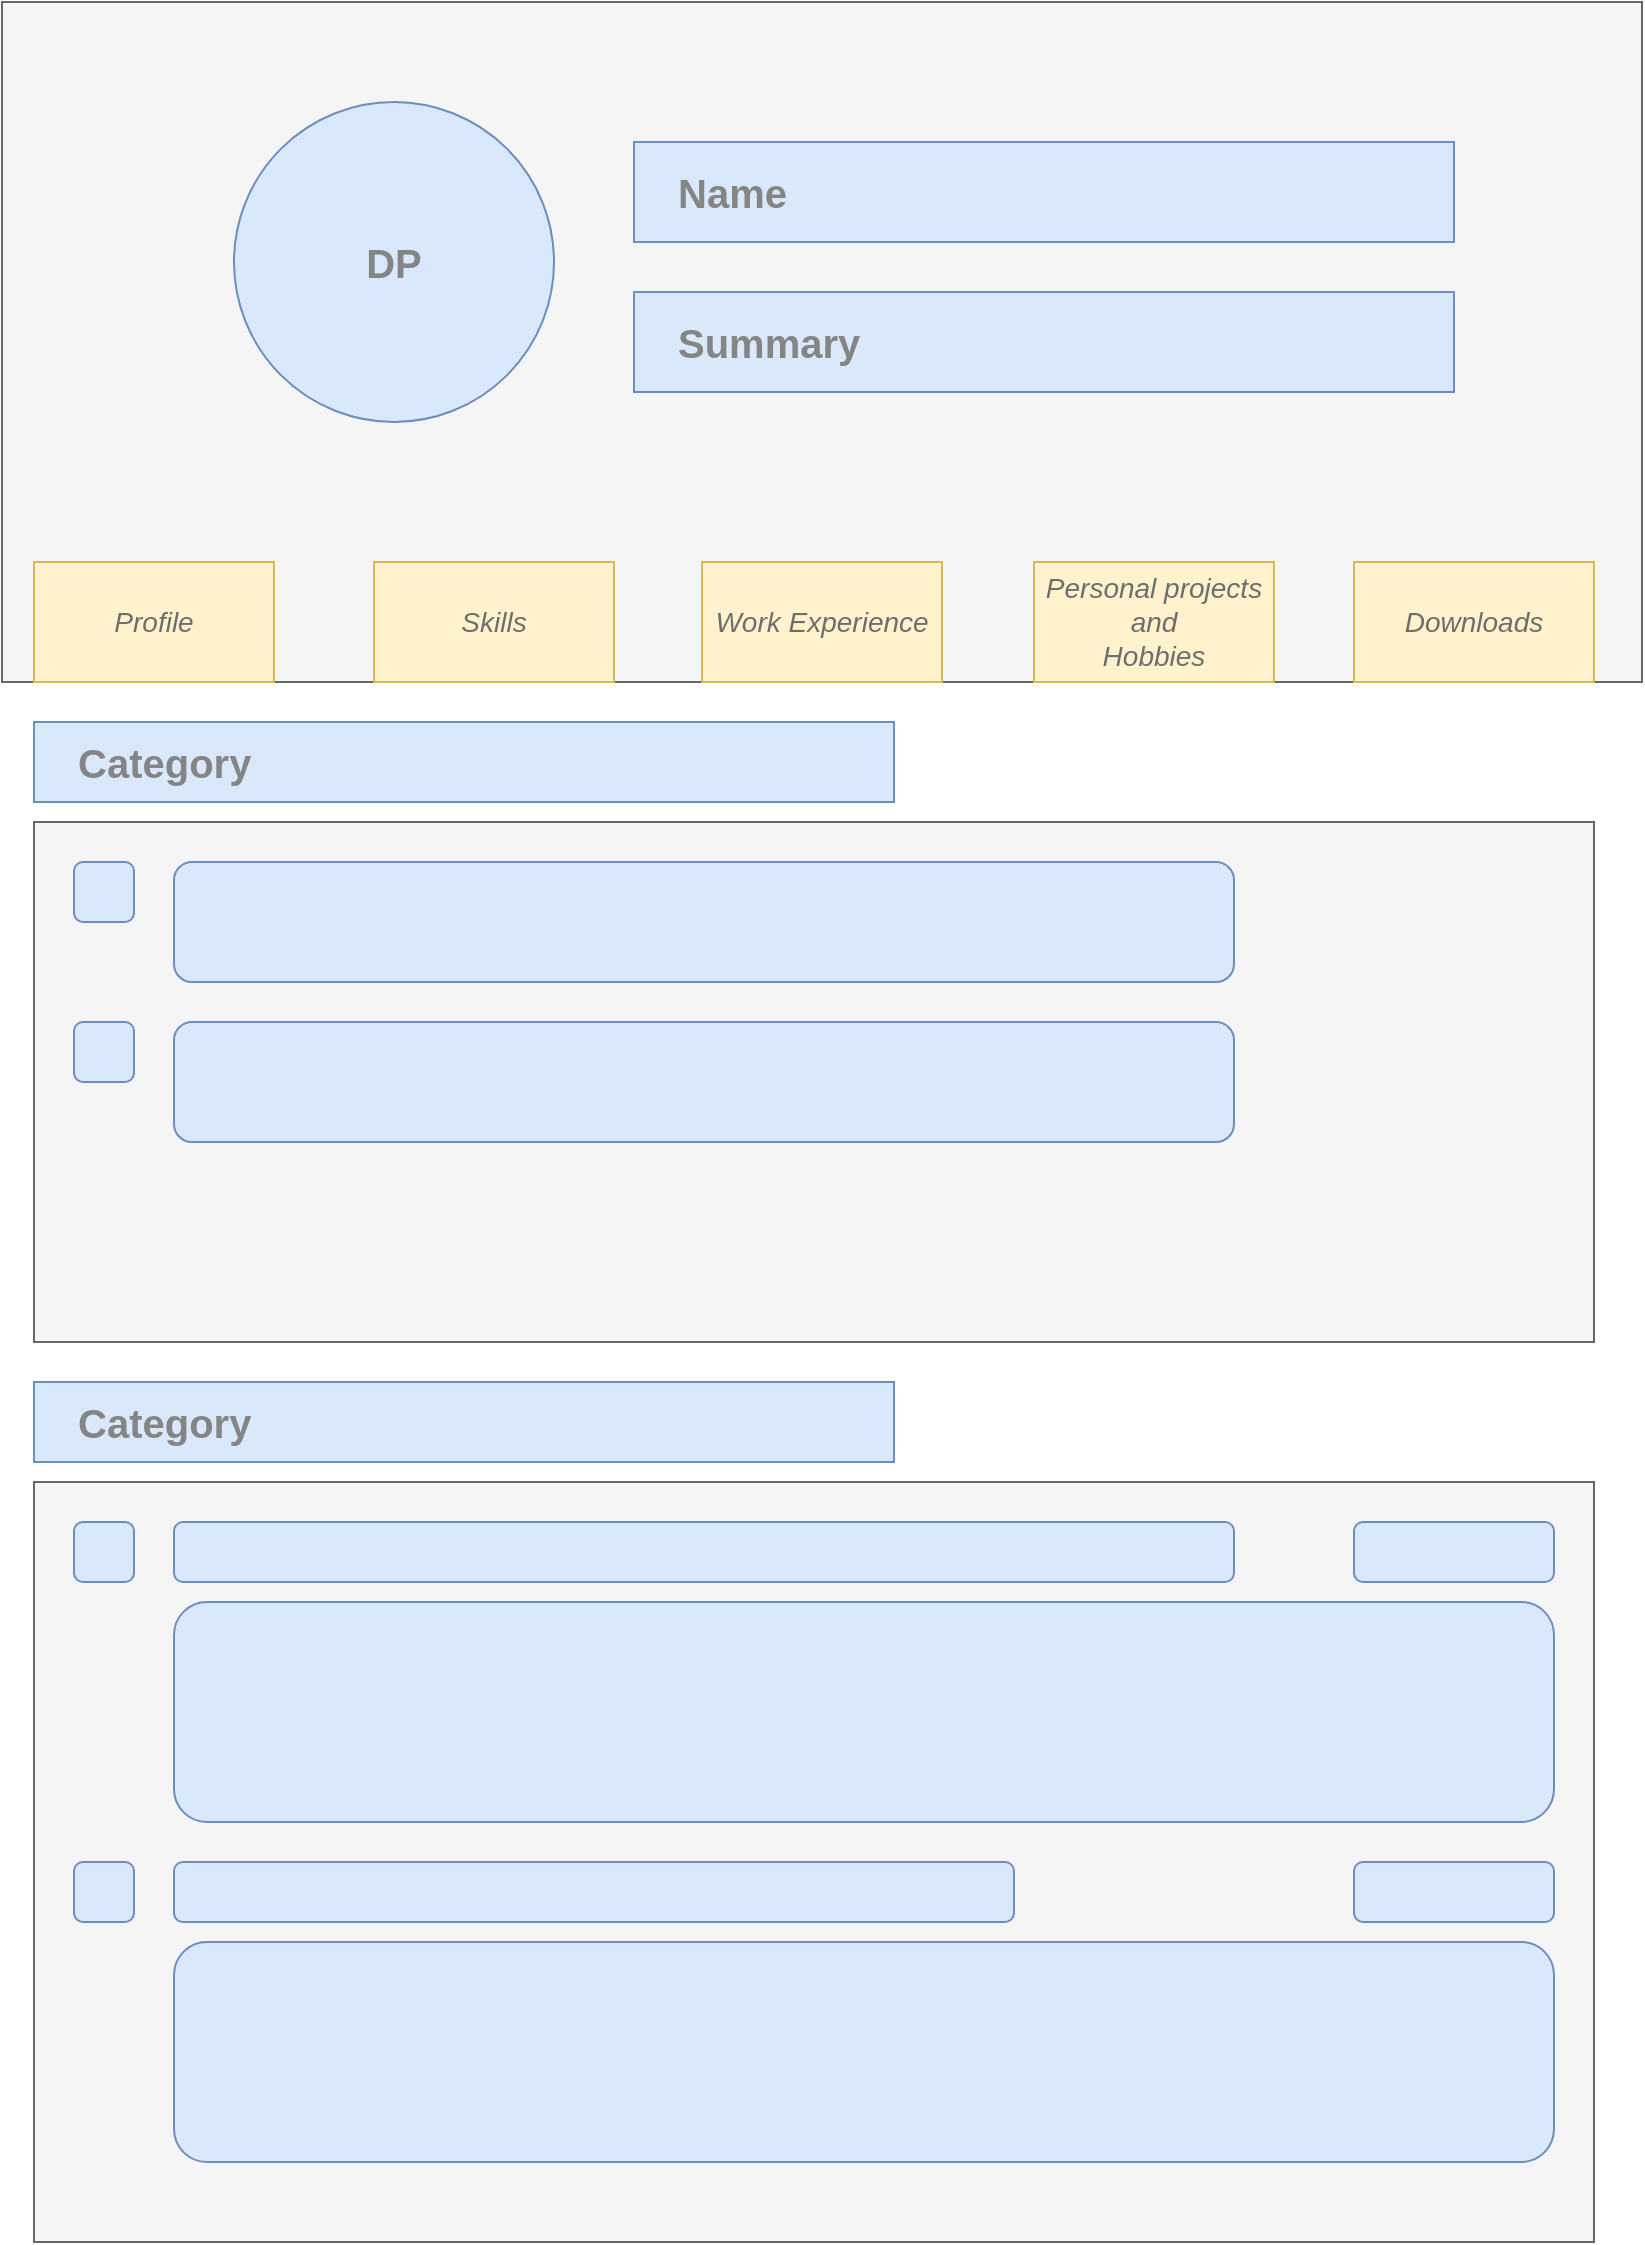 <mxfile version="13.6.5">
    <diagram id="11g-v3EIjomnrVHuHFAP" name="Page-1">
        <mxGraphModel dx="1341" dy="322" grid="1" gridSize="10" guides="1" tooltips="1" connect="1" arrows="1" fold="1" page="1" pageScale="1" pageWidth="827" pageHeight="1169" math="0" shadow="0">
            <root>
                <mxCell id="0"/>
                <mxCell id="1" parent="0"/>
                <mxCell id="3" value="" style="rounded=0;whiteSpace=wrap;html=1;fillColor=#f5f5f5;strokeColor=#666666;fontColor=#333333;" parent="1" vertex="1">
                    <mxGeometry x="4" width="820" height="340" as="geometry"/>
                </mxCell>
                <mxCell id="5" value="DP" style="ellipse;whiteSpace=wrap;html=1;aspect=fixed;fillColor=#dae8fc;strokeColor=#6c8ebf;fontSize=20;fontStyle=1;fontColor=#858585;" parent="1" vertex="1">
                    <mxGeometry x="120" y="50" width="160" height="160" as="geometry"/>
                </mxCell>
                <mxCell id="6" value="Name" style="rounded=0;whiteSpace=wrap;html=1;fillColor=#dae8fc;strokeColor=#6c8ebf;align=left;spacingLeft=20;fontSize=20;fontStyle=1;fontColor=#858585;" parent="1" vertex="1">
                    <mxGeometry x="320" y="70" width="410" height="50" as="geometry"/>
                </mxCell>
                <mxCell id="7" value="Summary" style="rounded=0;whiteSpace=wrap;html=1;fillColor=#dae8fc;strokeColor=#6c8ebf;align=left;spacingLeft=20;fontSize=20;fontStyle=1;fontColor=#858585;" parent="1" vertex="1">
                    <mxGeometry x="320" y="145" width="410" height="50" as="geometry"/>
                </mxCell>
                <mxCell id="8" value="Profile" style="rounded=0;whiteSpace=wrap;html=1;fillColor=#fff2cc;strokeColor=#d6b656;fontSize=14;fontStyle=2;fontColor=#6E6E6E;" parent="1" vertex="1">
                    <mxGeometry x="20" y="280" width="120" height="60" as="geometry"/>
                </mxCell>
                <mxCell id="9" value="Skills" style="rounded=0;whiteSpace=wrap;html=1;fillColor=#fff2cc;strokeColor=#d6b656;fontSize=14;fontStyle=2;fontColor=#6E6E6E;" parent="1" vertex="1">
                    <mxGeometry x="190" y="280" width="120" height="60" as="geometry"/>
                </mxCell>
                <mxCell id="10" value="Work Experience" style="rounded=0;whiteSpace=wrap;html=1;fillColor=#fff2cc;strokeColor=#d6b656;fontSize=14;fontStyle=2;fontColor=#6E6E6E;" parent="1" vertex="1">
                    <mxGeometry x="354" y="280" width="120" height="60" as="geometry"/>
                </mxCell>
                <mxCell id="11" value="Personal projects&lt;br style=&quot;font-size: 14px;&quot;&gt;and&lt;br style=&quot;font-size: 14px;&quot;&gt;Hobbies" style="rounded=0;whiteSpace=wrap;html=1;fillColor=#fff2cc;strokeColor=#d6b656;fontSize=14;fontStyle=2;fontColor=#6E6E6E;" parent="1" vertex="1">
                    <mxGeometry x="520" y="280" width="120" height="60" as="geometry"/>
                </mxCell>
                <mxCell id="12" value="Downloads" style="rounded=0;whiteSpace=wrap;html=1;fillColor=#fff2cc;strokeColor=#d6b656;fontSize=14;fontStyle=2;fontColor=#6E6E6E;" parent="1" vertex="1">
                    <mxGeometry x="680" y="280" width="120" height="60" as="geometry"/>
                </mxCell>
                <mxCell id="13" value="Category" style="rounded=0;whiteSpace=wrap;html=1;fillColor=#dae8fc;strokeColor=#6c8ebf;align=left;spacingLeft=20;fontSize=20;fontStyle=1;fontColor=#858585;" parent="1" vertex="1">
                    <mxGeometry x="20" y="360" width="430" height="40" as="geometry"/>
                </mxCell>
                <mxCell id="14" value="" style="rounded=0;whiteSpace=wrap;html=1;fillColor=#f5f5f5;strokeColor=#666666;fontColor=#333333;" parent="1" vertex="1">
                    <mxGeometry x="20" y="410" width="780" height="260" as="geometry"/>
                </mxCell>
                <mxCell id="15" value="Category" style="rounded=0;whiteSpace=wrap;html=1;fillColor=#dae8fc;strokeColor=#6c8ebf;align=left;spacingLeft=20;fontSize=20;fontStyle=1;fontColor=#858585;" parent="1" vertex="1">
                    <mxGeometry x="20" y="690" width="430" height="40" as="geometry"/>
                </mxCell>
                <mxCell id="16" value="" style="rounded=0;whiteSpace=wrap;html=1;fillColor=#f5f5f5;strokeColor=#666666;fontColor=#333333;" parent="1" vertex="1">
                    <mxGeometry x="20" y="740" width="780" height="380" as="geometry"/>
                </mxCell>
                <mxCell id="17" value="" style="rounded=1;whiteSpace=wrap;html=1;fillColor=#dae8fc;strokeColor=#6c8ebf;" parent="1" vertex="1">
                    <mxGeometry x="40" y="430" width="30" height="30" as="geometry"/>
                </mxCell>
                <mxCell id="18" value="" style="rounded=1;whiteSpace=wrap;html=1;fillColor=#dae8fc;strokeColor=#6c8ebf;" parent="1" vertex="1">
                    <mxGeometry x="90" y="430" width="530" height="60" as="geometry"/>
                </mxCell>
                <mxCell id="19" value="" style="rounded=1;whiteSpace=wrap;html=1;fillColor=#dae8fc;strokeColor=#6c8ebf;" parent="1" vertex="1">
                    <mxGeometry x="40" y="510" width="30" height="30" as="geometry"/>
                </mxCell>
                <mxCell id="20" value="" style="rounded=1;whiteSpace=wrap;html=1;fillColor=#dae8fc;strokeColor=#6c8ebf;" parent="1" vertex="1">
                    <mxGeometry x="90" y="510" width="530" height="60" as="geometry"/>
                </mxCell>
                <mxCell id="21" value="" style="rounded=1;whiteSpace=wrap;html=1;fillColor=#dae8fc;strokeColor=#6c8ebf;" parent="1" vertex="1">
                    <mxGeometry x="40" y="760" width="30" height="30" as="geometry"/>
                </mxCell>
                <mxCell id="22" value="" style="rounded=1;whiteSpace=wrap;html=1;fillColor=#dae8fc;strokeColor=#6c8ebf;" parent="1" vertex="1">
                    <mxGeometry x="90" y="760" width="530" height="30" as="geometry"/>
                </mxCell>
                <mxCell id="25" value="" style="rounded=1;whiteSpace=wrap;html=1;fillColor=#dae8fc;strokeColor=#6c8ebf;" parent="1" vertex="1">
                    <mxGeometry x="90" y="800" width="690" height="110" as="geometry"/>
                </mxCell>
                <mxCell id="26" value="" style="rounded=1;whiteSpace=wrap;html=1;fillColor=#dae8fc;strokeColor=#6c8ebf;" parent="1" vertex="1">
                    <mxGeometry x="40" y="930" width="30" height="30" as="geometry"/>
                </mxCell>
                <mxCell id="27" value="" style="rounded=1;whiteSpace=wrap;html=1;fillColor=#dae8fc;strokeColor=#6c8ebf;" parent="1" vertex="1">
                    <mxGeometry x="90" y="930" width="420" height="30" as="geometry"/>
                </mxCell>
                <mxCell id="28" value="" style="rounded=1;whiteSpace=wrap;html=1;fillColor=#dae8fc;strokeColor=#6c8ebf;" parent="1" vertex="1">
                    <mxGeometry x="90" y="970" width="690" height="110" as="geometry"/>
                </mxCell>
                <mxCell id="29" value="" style="rounded=1;whiteSpace=wrap;html=1;fillColor=#dae8fc;strokeColor=#6c8ebf;" vertex="1" parent="1">
                    <mxGeometry x="680" y="930" width="100" height="30" as="geometry"/>
                </mxCell>
                <mxCell id="30" value="" style="rounded=1;whiteSpace=wrap;html=1;fillColor=#dae8fc;strokeColor=#6c8ebf;" vertex="1" parent="1">
                    <mxGeometry x="680" y="760" width="100" height="30" as="geometry"/>
                </mxCell>
            </root>
        </mxGraphModel>
    </diagram>
</mxfile>